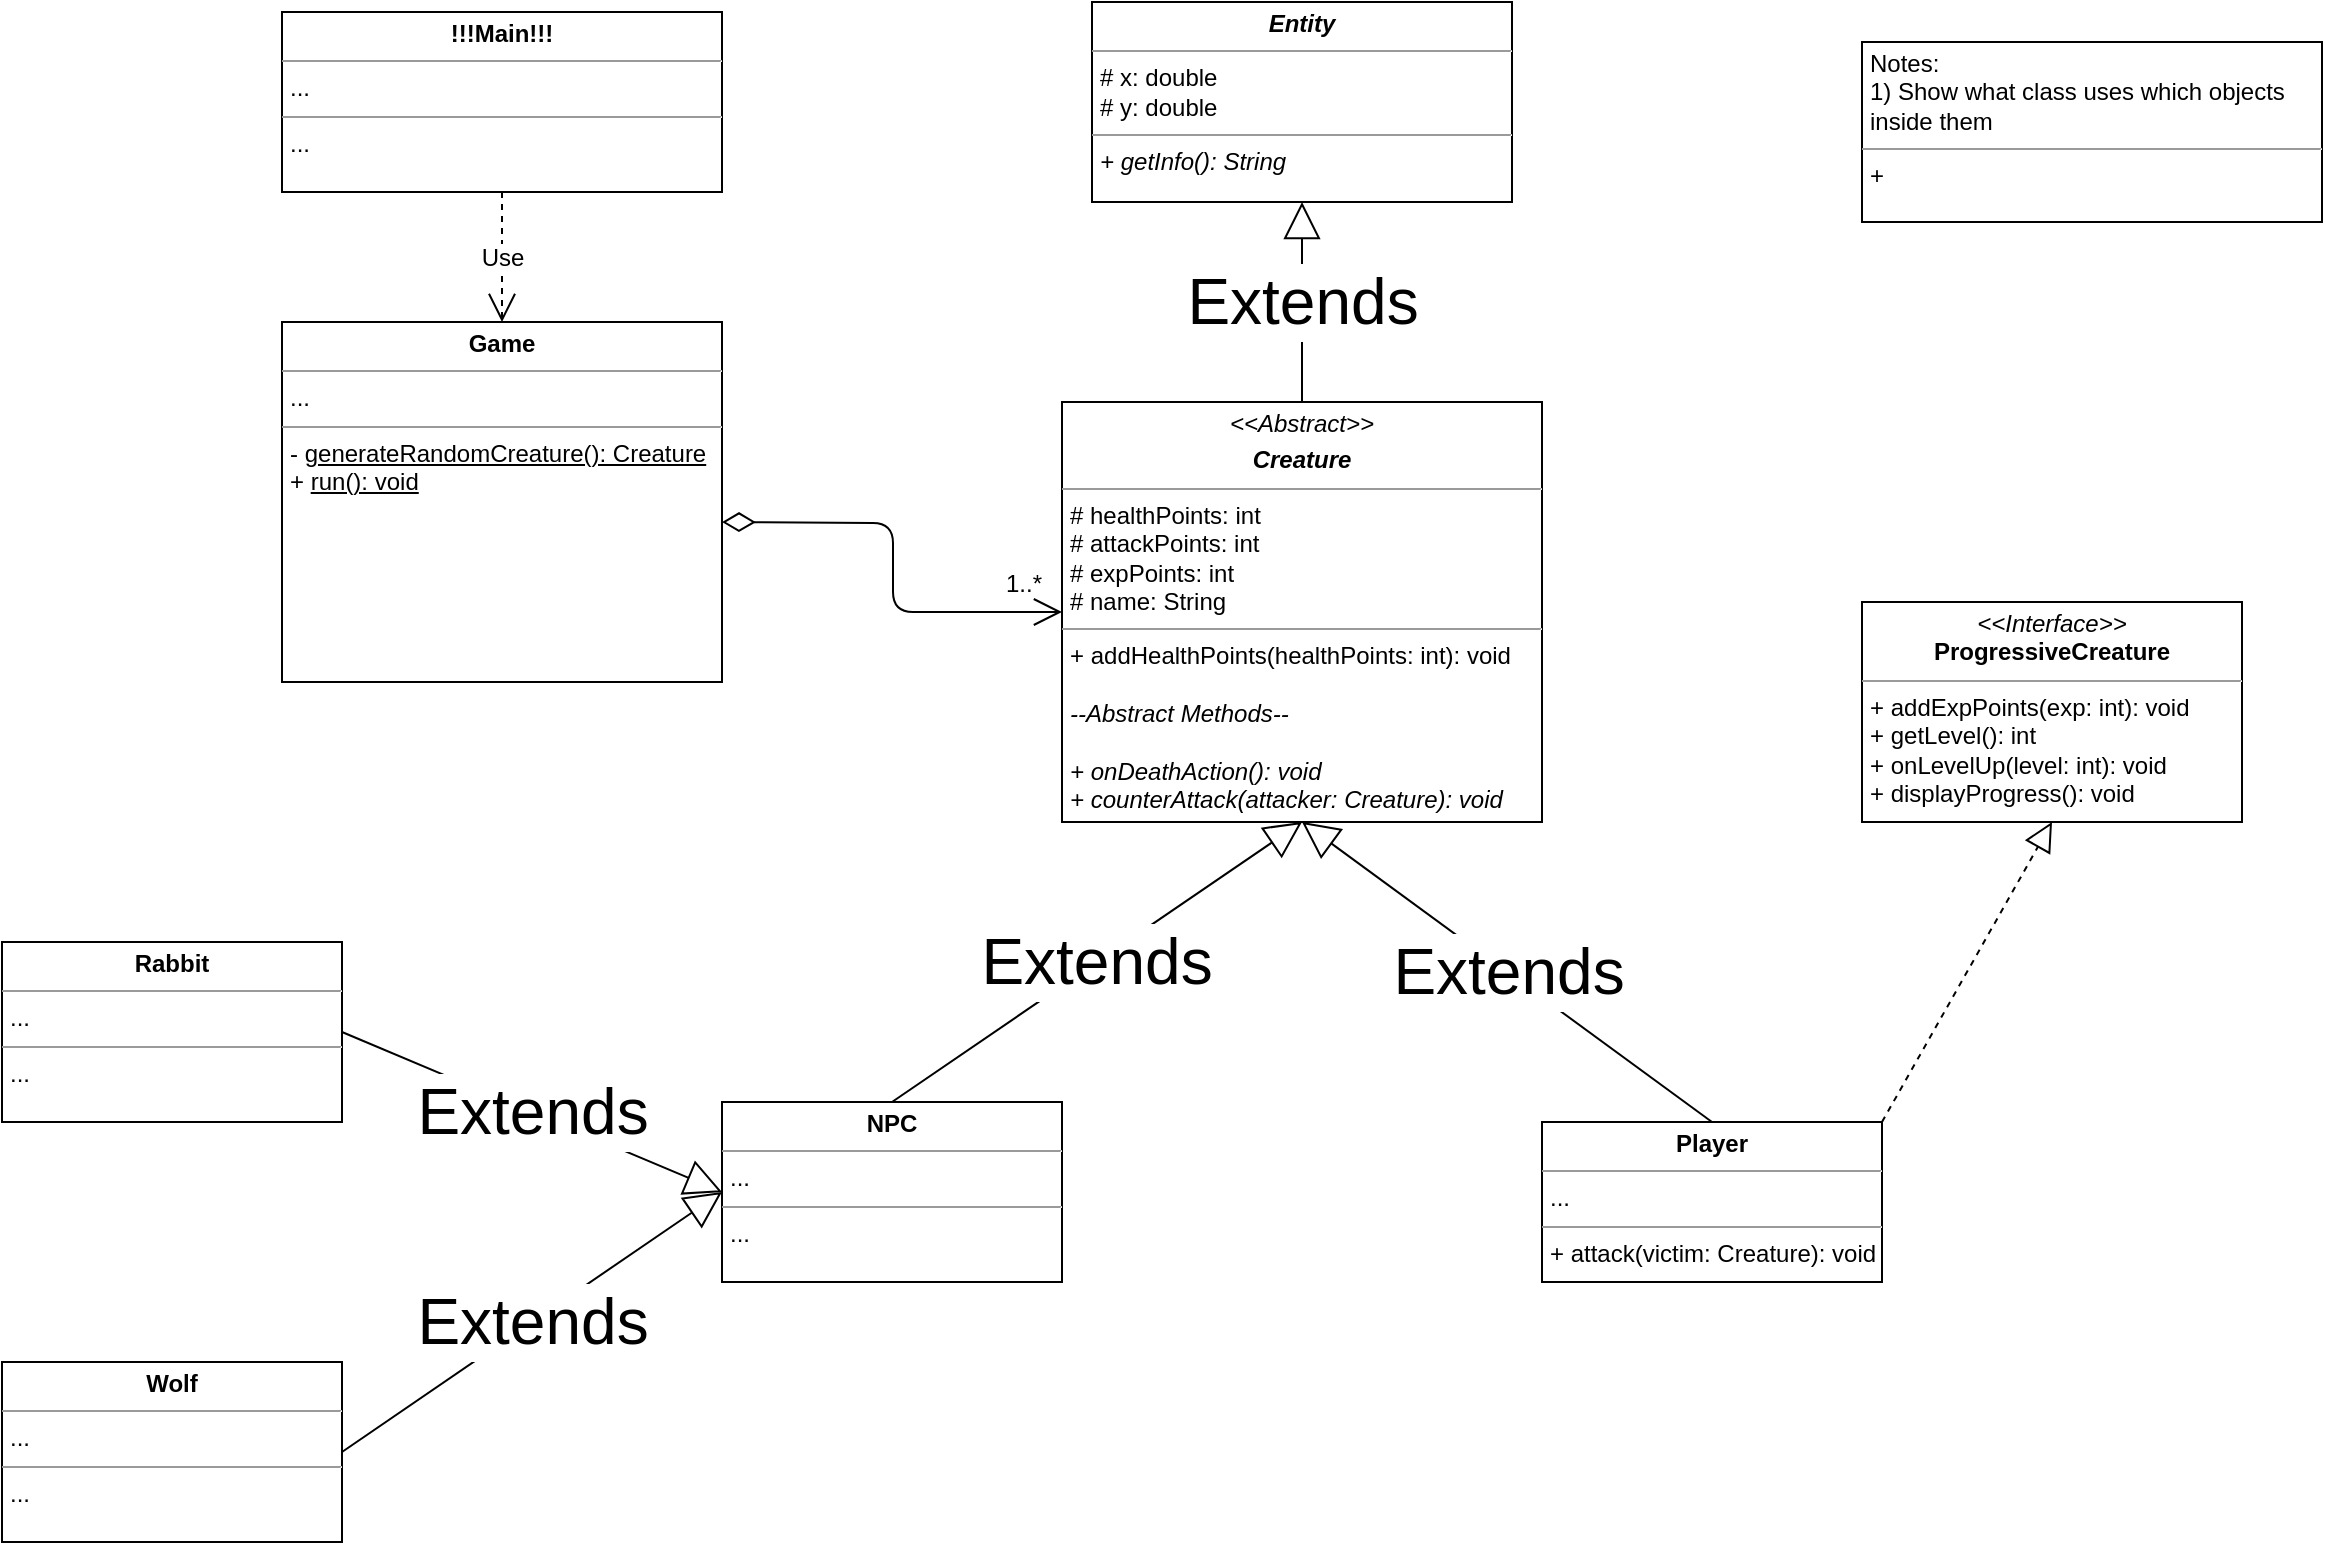 <mxfile version="13.0.3" type="github">
  <diagram id="jUj3XkuyWMiYx8Db-KqB" name="Page-1">
    <mxGraphModel dx="10625" dy="7663" grid="1" gridSize="10" guides="1" tooltips="1" connect="1" arrows="1" fold="1" page="1" pageScale="1" pageWidth="850" pageHeight="1100" math="0" shadow="0">
      <root>
        <mxCell id="0" />
        <mxCell id="1" parent="0" />
        <mxCell id="C1xKzkM91UP0bxz_QSj5-5" value="&lt;p style=&quot;margin: 4px 0px 0px ; text-align: center&quot;&gt;&lt;i&gt;&amp;lt;&amp;lt;Interface&amp;gt;&amp;gt;&lt;/i&gt;&lt;br&gt;&lt;b&gt;ProgressiveCreature&lt;/b&gt;&lt;/p&gt;&lt;hr size=&quot;1&quot;&gt;&lt;p style=&quot;margin: 0px 0px 0px 4px&quot;&gt;+ addExpPoints(exp: int): void&lt;br&gt;+ getLevel(): int&lt;/p&gt;&lt;p style=&quot;margin: 0px 0px 0px 4px&quot;&gt;+ onLevelUp(level: int): void&lt;/p&gt;&lt;p style=&quot;margin: 0px 0px 0px 4px&quot;&gt;+ displayProgress(): void&lt;br&gt;&lt;/p&gt;" style="verticalAlign=top;align=left;overflow=fill;fontSize=12;fontFamily=Helvetica;html=1;" vertex="1" parent="1">
          <mxGeometry x="440" y="-1860" width="190" height="110" as="geometry" />
        </mxCell>
        <mxCell id="C1xKzkM91UP0bxz_QSj5-6" value="&lt;p style=&quot;margin: 0px ; margin-top: 4px ; text-align: center&quot;&gt;&lt;b&gt;&lt;i&gt;Entity&lt;/i&gt;&lt;/b&gt;&lt;/p&gt;&lt;hr size=&quot;1&quot;&gt;&lt;p style=&quot;margin: 0px ; margin-left: 4px&quot;&gt;# x: double&lt;br&gt;# y: double&lt;/p&gt;&lt;hr size=&quot;1&quot;&gt;&lt;p style=&quot;margin: 0px ; margin-left: 4px&quot;&gt;&lt;i&gt;+ getInfo(): String&lt;/i&gt;&lt;/p&gt;" style="verticalAlign=top;align=left;overflow=fill;fontSize=12;fontFamily=Helvetica;html=1;" vertex="1" parent="1">
          <mxGeometry x="55" y="-2160" width="210" height="100" as="geometry" />
        </mxCell>
        <mxCell id="C1xKzkM91UP0bxz_QSj5-7" value="&lt;p style=&quot;margin: 4px 0px 0px ; text-align: center&quot;&gt;&lt;i&gt;&amp;lt;&amp;lt;Abstract&amp;gt;&amp;gt;&lt;/i&gt;&lt;/p&gt;&lt;p style=&quot;margin: 4px 0px 0px ; text-align: center&quot;&gt;&lt;b&gt;&lt;i&gt;Creature&lt;/i&gt;&lt;/b&gt;&lt;/p&gt;&lt;hr size=&quot;1&quot;&gt;&lt;p style=&quot;margin: 0px 0px 0px 4px&quot;&gt;# healthPoints: int&lt;br&gt;# attackPoints: int&lt;br&gt;&lt;/p&gt;&lt;p style=&quot;margin: 0px 0px 0px 4px&quot;&gt;# expPoints: int&lt;br&gt;&lt;/p&gt;&lt;p style=&quot;margin: 0px 0px 0px 4px&quot;&gt;# name: String&lt;br&gt;&lt;/p&gt;&lt;hr size=&quot;1&quot;&gt;&lt;p style=&quot;margin: 0px 0px 0px 4px&quot;&gt;+ addHealthPoints(healthPoints: int): void&lt;/p&gt;&lt;p style=&quot;margin: 0px 0px 0px 4px&quot;&gt;&lt;br&gt;&lt;/p&gt;&lt;p style=&quot;margin: 0px 0px 0px 4px&quot;&gt;&lt;i&gt;--Abstract Methods--&lt;/i&gt;&lt;/p&gt;&lt;p style=&quot;margin: 0px 0px 0px 4px&quot;&gt;&lt;i&gt;&lt;br&gt;&lt;/i&gt;&lt;/p&gt;&lt;p style=&quot;margin: 0px 0px 0px 4px&quot;&gt;&lt;i&gt;+ onDeathAction(): void&lt;/i&gt;&lt;/p&gt;&lt;p style=&quot;margin: 0px 0px 0px 4px&quot;&gt;&lt;i&gt;+ counterAttack(attacker: Creature): void&lt;/i&gt;&lt;/p&gt;" style="verticalAlign=top;align=left;overflow=fill;fontSize=12;fontFamily=Helvetica;html=1;" vertex="1" parent="1">
          <mxGeometry x="40" y="-1960" width="240" height="210" as="geometry" />
        </mxCell>
        <mxCell id="C1xKzkM91UP0bxz_QSj5-10" value="&lt;p style=&quot;margin: 0px ; margin-top: 4px ; text-align: center&quot;&gt;&lt;b&gt;Player&lt;/b&gt;&lt;/p&gt;&lt;hr size=&quot;1&quot;&gt;&lt;p style=&quot;margin: 0px ; margin-left: 4px&quot;&gt;...&lt;/p&gt;&lt;hr size=&quot;1&quot;&gt;&lt;p style=&quot;margin: 0px ; margin-left: 4px&quot;&gt;+ attack(victim: Creature): void&lt;/p&gt;" style="verticalAlign=top;align=left;overflow=fill;fontSize=12;fontFamily=Helvetica;html=1;" vertex="1" parent="1">
          <mxGeometry x="280" y="-1600" width="170" height="80" as="geometry" />
        </mxCell>
        <mxCell id="C1xKzkM91UP0bxz_QSj5-12" value="&lt;p style=&quot;margin: 0px ; margin-top: 4px ; text-align: center&quot;&gt;&lt;b&gt;NPC&lt;/b&gt;&lt;/p&gt;&lt;hr size=&quot;1&quot;&gt;&lt;p style=&quot;margin: 0px ; margin-left: 4px&quot;&gt;...&lt;/p&gt;&lt;hr size=&quot;1&quot;&gt;&lt;p style=&quot;margin: 0px ; margin-left: 4px&quot;&gt;...&lt;/p&gt;" style="verticalAlign=top;align=left;overflow=fill;fontSize=12;fontFamily=Helvetica;html=1;" vertex="1" parent="1">
          <mxGeometry x="-130" y="-1610" width="170" height="90" as="geometry" />
        </mxCell>
        <mxCell id="C1xKzkM91UP0bxz_QSj5-14" value="&lt;p style=&quot;margin: 0px ; margin-top: 4px ; text-align: center&quot;&gt;&lt;b&gt;Rabbit&lt;/b&gt;&lt;/p&gt;&lt;hr size=&quot;1&quot;&gt;&lt;p style=&quot;margin: 0px ; margin-left: 4px&quot;&gt;...&lt;/p&gt;&lt;hr size=&quot;1&quot;&gt;&lt;p style=&quot;margin: 0px ; margin-left: 4px&quot;&gt;...&lt;/p&gt;" style="verticalAlign=top;align=left;overflow=fill;fontSize=12;fontFamily=Helvetica;html=1;" vertex="1" parent="1">
          <mxGeometry x="-490" y="-1690" width="170" height="90" as="geometry" />
        </mxCell>
        <mxCell id="C1xKzkM91UP0bxz_QSj5-15" value="&lt;p style=&quot;margin: 0px ; margin-top: 4px ; text-align: center&quot;&gt;&lt;b&gt;Wolf&lt;/b&gt;&lt;/p&gt;&lt;hr size=&quot;1&quot;&gt;&lt;p style=&quot;margin: 0px ; margin-left: 4px&quot;&gt;...&lt;/p&gt;&lt;hr size=&quot;1&quot;&gt;&lt;p style=&quot;margin: 0px ; margin-left: 4px&quot;&gt;...&lt;/p&gt;" style="verticalAlign=top;align=left;overflow=fill;fontSize=12;fontFamily=Helvetica;html=1;" vertex="1" parent="1">
          <mxGeometry x="-490" y="-1480" width="170" height="90" as="geometry" />
        </mxCell>
        <mxCell id="C1xKzkM91UP0bxz_QSj5-21" value="Extends" style="endArrow=block;endSize=16;endFill=0;html=1;fontSize=32;entryX=0.5;entryY=1;entryDx=0;entryDy=0;exitX=0.5;exitY=0;exitDx=0;exitDy=0;" edge="1" parent="1" source="C1xKzkM91UP0bxz_QSj5-10" target="C1xKzkM91UP0bxz_QSj5-7">
          <mxGeometry width="160" relative="1" as="geometry">
            <mxPoint x="10" y="-1680" as="sourcePoint" />
            <mxPoint x="170" y="-1680" as="targetPoint" />
          </mxGeometry>
        </mxCell>
        <mxCell id="C1xKzkM91UP0bxz_QSj5-22" value="Extends" style="endArrow=block;endSize=16;endFill=0;html=1;fontSize=32;entryX=0.5;entryY=1;entryDx=0;entryDy=0;exitX=0.5;exitY=0;exitDx=0;exitDy=0;" edge="1" parent="1" source="C1xKzkM91UP0bxz_QSj5-7" target="C1xKzkM91UP0bxz_QSj5-6">
          <mxGeometry width="160" relative="1" as="geometry">
            <mxPoint x="-170" y="-1970" as="sourcePoint" />
            <mxPoint x="-10" y="-1970" as="targetPoint" />
          </mxGeometry>
        </mxCell>
        <mxCell id="C1xKzkM91UP0bxz_QSj5-23" value="" style="endArrow=block;dashed=1;endFill=0;endSize=12;html=1;fontSize=32;entryX=0.5;entryY=1;entryDx=0;entryDy=0;exitX=1;exitY=0;exitDx=0;exitDy=0;" edge="1" parent="1" source="C1xKzkM91UP0bxz_QSj5-10" target="C1xKzkM91UP0bxz_QSj5-5">
          <mxGeometry width="160" relative="1" as="geometry">
            <mxPoint x="420" y="-1580" as="sourcePoint" />
            <mxPoint x="580" y="-1580" as="targetPoint" />
          </mxGeometry>
        </mxCell>
        <mxCell id="C1xKzkM91UP0bxz_QSj5-24" value="Extends" style="endArrow=block;endSize=16;endFill=0;html=1;fontSize=32;entryX=0.5;entryY=1;entryDx=0;entryDy=0;exitX=0.5;exitY=0;exitDx=0;exitDy=0;" edge="1" parent="1" source="C1xKzkM91UP0bxz_QSj5-12" target="C1xKzkM91UP0bxz_QSj5-7">
          <mxGeometry width="160" relative="1" as="geometry">
            <mxPoint x="295" y="-1630" as="sourcePoint" />
            <mxPoint x="170" y="-1740" as="targetPoint" />
          </mxGeometry>
        </mxCell>
        <mxCell id="C1xKzkM91UP0bxz_QSj5-25" value="Extends" style="endArrow=block;endSize=16;endFill=0;html=1;fontSize=32;entryX=0;entryY=0.5;entryDx=0;entryDy=0;exitX=1;exitY=0.5;exitDx=0;exitDy=0;" edge="1" parent="1" source="C1xKzkM91UP0bxz_QSj5-14" target="C1xKzkM91UP0bxz_QSj5-12">
          <mxGeometry width="160" relative="1" as="geometry">
            <mxPoint x="-20" y="-1450" as="sourcePoint" />
            <mxPoint x="185" y="-1590" as="targetPoint" />
          </mxGeometry>
        </mxCell>
        <mxCell id="C1xKzkM91UP0bxz_QSj5-26" value="Extends" style="endArrow=block;endSize=16;endFill=0;html=1;fontSize=32;entryX=0;entryY=0.5;entryDx=0;entryDy=0;exitX=1;exitY=0.5;exitDx=0;exitDy=0;" edge="1" parent="1" source="C1xKzkM91UP0bxz_QSj5-15" target="C1xKzkM91UP0bxz_QSj5-12">
          <mxGeometry width="160" relative="1" as="geometry">
            <mxPoint x="-240" y="-1530" as="sourcePoint" />
            <mxPoint x="-130" y="-1450" as="targetPoint" />
          </mxGeometry>
        </mxCell>
        <mxCell id="C1xKzkM91UP0bxz_QSj5-27" value="&lt;p style=&quot;margin: 0px ; margin-top: 4px ; text-align: center&quot;&gt;&lt;b&gt;Game&lt;/b&gt;&lt;/p&gt;&lt;hr size=&quot;1&quot;&gt;&lt;p style=&quot;margin: 0px ; margin-left: 4px&quot;&gt;...&lt;/p&gt;&lt;hr size=&quot;1&quot;&gt;&lt;p style=&quot;margin: 0px ; margin-left: 4px&quot;&gt;- &lt;u&gt;generateRandomCreature(): Creature&lt;/u&gt;&lt;/p&gt;&lt;p style=&quot;margin: 0px ; margin-left: 4px&quot;&gt;+ &lt;u&gt;run(): void&lt;/u&gt;&lt;/p&gt;" style="verticalAlign=top;align=left;overflow=fill;fontSize=12;fontFamily=Helvetica;html=1;" vertex="1" parent="1">
          <mxGeometry x="-350" y="-2000" width="220" height="180" as="geometry" />
        </mxCell>
        <mxCell id="C1xKzkM91UP0bxz_QSj5-32" value="&lt;p style=&quot;margin: 0px ; margin-top: 4px ; text-align: center&quot;&gt;&lt;/p&gt;&lt;p style=&quot;margin: 0px ; margin-left: 4px&quot;&gt;Notes:&lt;/p&gt;&lt;p style=&quot;margin: 0px ; margin-left: 4px&quot;&gt;1) Show what class uses which objects&lt;/p&gt;&lt;p style=&quot;margin: 0px ; margin-left: 4px&quot;&gt;inside them&lt;/p&gt;&lt;hr size=&quot;1&quot;&gt;&lt;p style=&quot;margin: 0px ; margin-left: 4px&quot;&gt;+&amp;nbsp;&lt;/p&gt;" style="verticalAlign=top;align=left;overflow=fill;fontSize=12;fontFamily=Helvetica;html=1;" vertex="1" parent="1">
          <mxGeometry x="440" y="-2140" width="230" height="90" as="geometry" />
        </mxCell>
        <mxCell id="C1xKzkM91UP0bxz_QSj5-36" value="1..*" style="endArrow=open;html=1;endSize=12;startArrow=diamondThin;startSize=14;startFill=0;edgeStyle=orthogonalEdgeStyle;align=left;verticalAlign=bottom;fontSize=12;entryX=0;entryY=0.5;entryDx=0;entryDy=0;" edge="1" parent="1" target="C1xKzkM91UP0bxz_QSj5-7">
          <mxGeometry x="0.721" y="5" relative="1" as="geometry">
            <mxPoint x="-130" y="-1900" as="sourcePoint" />
            <mxPoint x="30" y="-1900" as="targetPoint" />
            <mxPoint as="offset" />
          </mxGeometry>
        </mxCell>
        <mxCell id="C1xKzkM91UP0bxz_QSj5-37" value="&lt;p style=&quot;margin: 0px ; margin-top: 4px ; text-align: center&quot;&gt;&lt;b&gt;!!!Main!!!&lt;/b&gt;&lt;/p&gt;&lt;hr size=&quot;1&quot;&gt;&lt;p style=&quot;margin: 0px ; margin-left: 4px&quot;&gt;...&lt;/p&gt;&lt;hr size=&quot;1&quot;&gt;&lt;p style=&quot;margin: 0px ; margin-left: 4px&quot;&gt;...&lt;/p&gt;" style="verticalAlign=top;align=left;overflow=fill;fontSize=12;fontFamily=Helvetica;html=1;" vertex="1" parent="1">
          <mxGeometry x="-350" y="-2155" width="220" height="90" as="geometry" />
        </mxCell>
        <mxCell id="C1xKzkM91UP0bxz_QSj5-38" value="Use" style="endArrow=open;endSize=12;dashed=1;html=1;fontSize=12;exitX=0.5;exitY=1;exitDx=0;exitDy=0;entryX=0.5;entryY=0;entryDx=0;entryDy=0;" edge="1" parent="1" source="C1xKzkM91UP0bxz_QSj5-37" target="C1xKzkM91UP0bxz_QSj5-27">
          <mxGeometry width="160" relative="1" as="geometry">
            <mxPoint x="-440" y="-2060" as="sourcePoint" />
            <mxPoint x="-280" y="-2060" as="targetPoint" />
          </mxGeometry>
        </mxCell>
      </root>
    </mxGraphModel>
  </diagram>
</mxfile>
